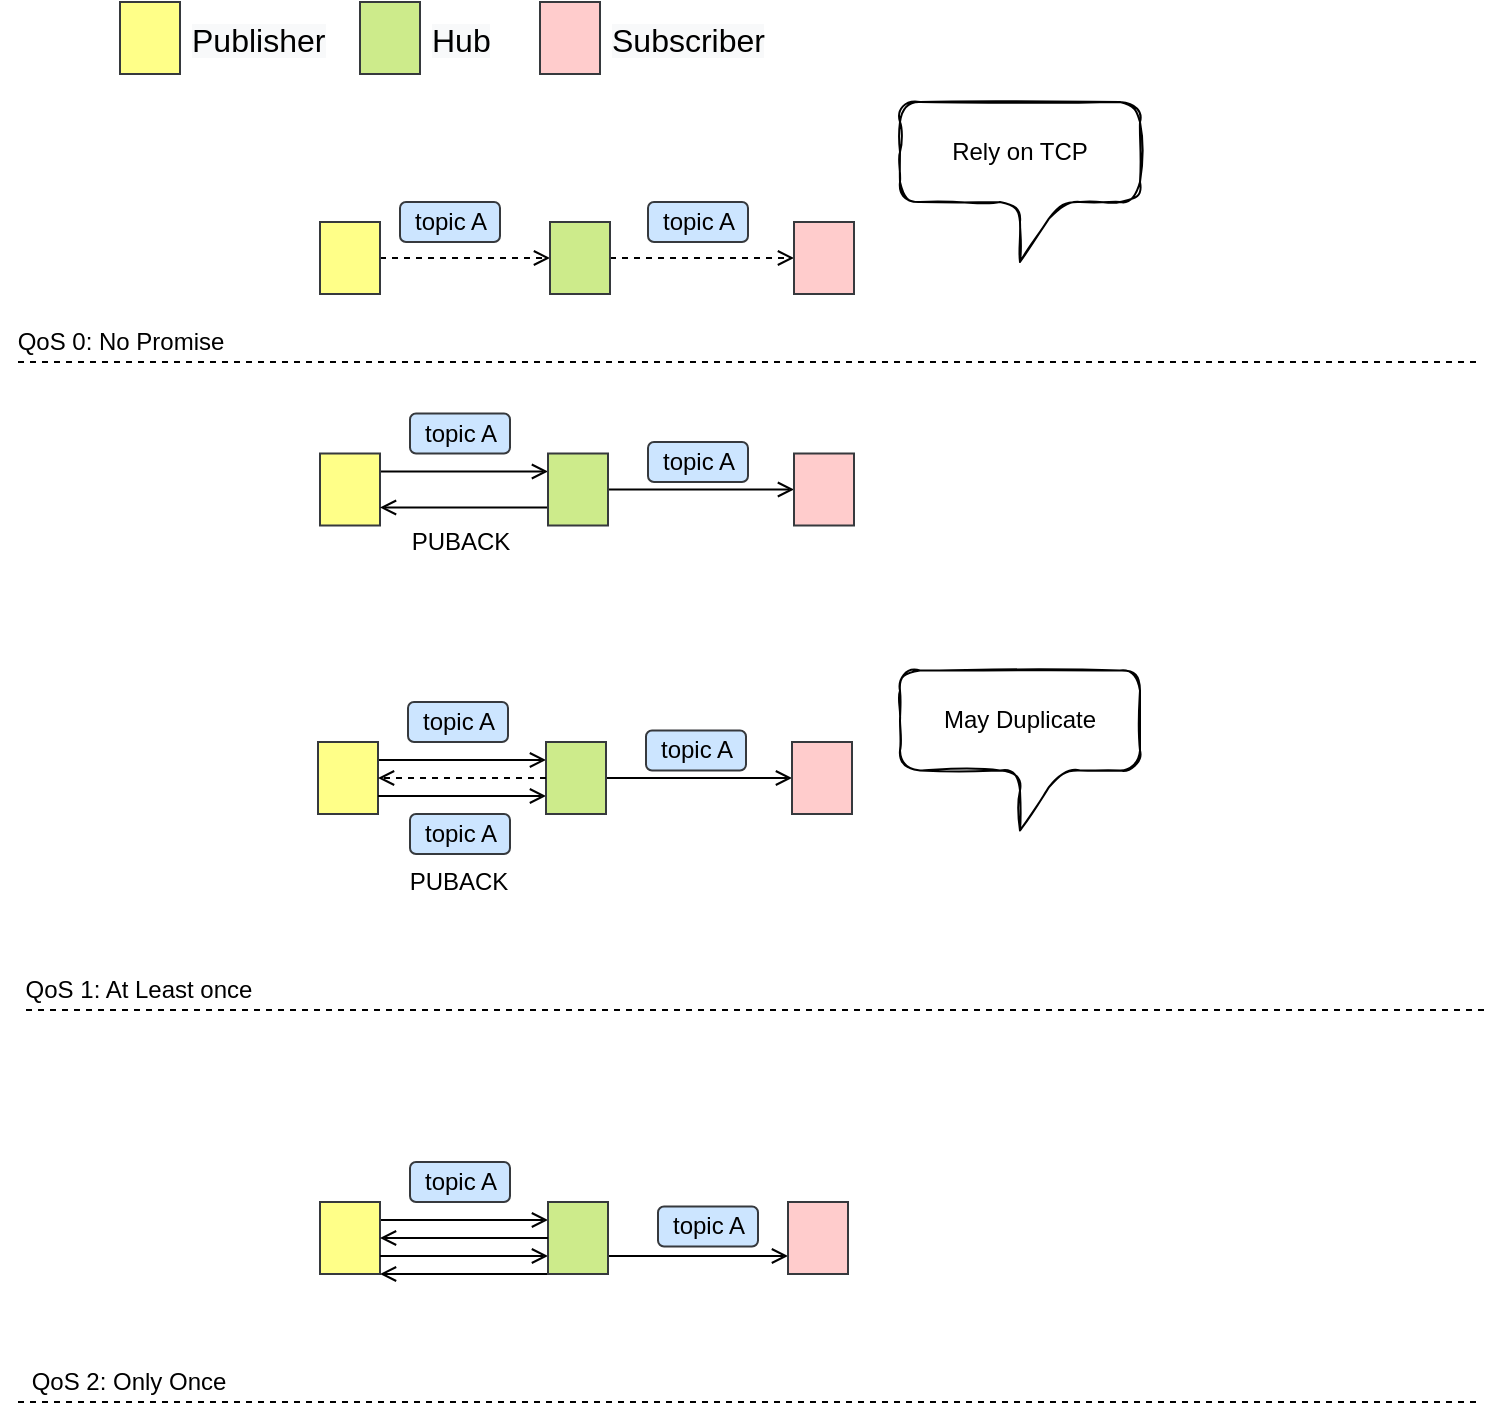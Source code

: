 <mxfile version="14.1.2" type="github">
  <diagram id="d5C1NlIDNqyybXJe1lSA" name="第 1 页">
    <mxGraphModel dx="1354" dy="754" grid="1" gridSize="10" guides="1" tooltips="1" connect="1" arrows="1" fold="1" page="1" pageScale="1" pageWidth="827" pageHeight="1169" math="0" shadow="0">
      <root>
        <mxCell id="0" />
        <mxCell id="1" parent="0" />
        <mxCell id="8tzSQ7U58z_tTc0l7SaX-7" value="topic A" style="text;html=1;align=center;verticalAlign=middle;resizable=0;points=[];autosize=1;fillColor=#cce5ff;strokeColor=#36393d;rounded=1;" vertex="1" parent="1">
          <mxGeometry x="240" y="180" width="50" height="20" as="geometry" />
        </mxCell>
        <mxCell id="8tzSQ7U58z_tTc0l7SaX-9" value="topic A" style="text;html=1;align=center;verticalAlign=middle;resizable=0;points=[];autosize=1;rounded=1;fillColor=#cce5ff;strokeColor=#36393d;" vertex="1" parent="1">
          <mxGeometry x="364" y="180" width="50" height="20" as="geometry" />
        </mxCell>
        <mxCell id="8tzSQ7U58z_tTc0l7SaX-12" value="" style="endArrow=none;dashed=1;html=1;" edge="1" parent="1">
          <mxGeometry width="50" height="50" relative="1" as="geometry">
            <mxPoint x="49" y="260" as="sourcePoint" />
            <mxPoint x="779" y="260" as="targetPoint" />
          </mxGeometry>
        </mxCell>
        <mxCell id="8tzSQ7U58z_tTc0l7SaX-13" value="QoS 0: No Promise" style="text;html=1;align=center;verticalAlign=middle;resizable=0;points=[];autosize=1;" vertex="1" parent="1">
          <mxGeometry x="40" y="240" width="120" height="20" as="geometry" />
        </mxCell>
        <mxCell id="8tzSQ7U58z_tTc0l7SaX-15" value="" style="endArrow=none;dashed=1;html=1;" edge="1" parent="1">
          <mxGeometry width="50" height="50" relative="1" as="geometry">
            <mxPoint x="53" y="584" as="sourcePoint" />
            <mxPoint x="783" y="584" as="targetPoint" />
          </mxGeometry>
        </mxCell>
        <mxCell id="8tzSQ7U58z_tTc0l7SaX-16" value="QoS 1: At Least once" style="text;html=1;align=center;verticalAlign=middle;resizable=0;points=[];autosize=1;" vertex="1" parent="1">
          <mxGeometry x="44" y="564" width="130" height="20" as="geometry" />
        </mxCell>
        <mxCell id="8tzSQ7U58z_tTc0l7SaX-17" value="" style="endArrow=none;dashed=1;html=1;" edge="1" parent="1">
          <mxGeometry width="50" height="50" relative="1" as="geometry">
            <mxPoint x="49" y="780" as="sourcePoint" />
            <mxPoint x="779" y="780" as="targetPoint" />
          </mxGeometry>
        </mxCell>
        <mxCell id="8tzSQ7U58z_tTc0l7SaX-18" value="QoS 2: Only Once" style="text;html=1;align=center;verticalAlign=middle;resizable=0;points=[];autosize=1;" vertex="1" parent="1">
          <mxGeometry x="49" y="760" width="110" height="20" as="geometry" />
        </mxCell>
        <mxCell id="8tzSQ7U58z_tTc0l7SaX-23" value="topic A" style="text;html=1;align=center;verticalAlign=middle;resizable=0;points=[];autosize=1;shadow=0;fillColor=#cce5ff;strokeColor=#36393d;rounded=1;" vertex="1" parent="1">
          <mxGeometry x="245" y="285.75" width="50" height="20" as="geometry" />
        </mxCell>
        <mxCell id="8tzSQ7U58z_tTc0l7SaX-25" value="topic A" style="text;html=1;align=center;verticalAlign=middle;resizable=0;points=[];autosize=1;rounded=1;fillColor=#cce5ff;strokeColor=#36393d;" vertex="1" parent="1">
          <mxGeometry x="364" y="300" width="50" height="20" as="geometry" />
        </mxCell>
        <mxCell id="8tzSQ7U58z_tTc0l7SaX-29" value="PUBACK" style="text;html=1;align=center;verticalAlign=middle;resizable=0;points=[];autosize=1;" vertex="1" parent="1">
          <mxGeometry x="240" y="340" width="60" height="20" as="geometry" />
        </mxCell>
        <mxCell id="8tzSQ7U58z_tTc0l7SaX-62" value="Rely on TCP" style="shape=callout;whiteSpace=wrap;html=1;perimeter=calloutPerimeter;rounded=1;shadow=0;sketch=1;" vertex="1" parent="1">
          <mxGeometry x="490" y="130" width="120" height="80" as="geometry" />
        </mxCell>
        <mxCell id="8tzSQ7U58z_tTc0l7SaX-64" value="" style="rounded=0;whiteSpace=wrap;html=1;sketch=0;fontSize=16;fillColor=#ffff88;strokeColor=#36393d;" vertex="1" parent="1">
          <mxGeometry x="100" y="80" width="30" height="36" as="geometry" />
        </mxCell>
        <mxCell id="8tzSQ7U58z_tTc0l7SaX-65" value="&lt;span style=&quot;color: rgb(0, 0, 0); font-family: helvetica; font-size: 16px; font-style: normal; font-weight: 400; letter-spacing: normal; text-align: center; text-indent: 0px; text-transform: none; word-spacing: 0px; background-color: rgb(248, 249, 250); display: inline; float: none;&quot;&gt;Publisher&lt;/span&gt;" style="text;whiteSpace=wrap;html=1;" vertex="1" parent="1">
          <mxGeometry x="134" y="83" width="90" height="30" as="geometry" />
        </mxCell>
        <mxCell id="8tzSQ7U58z_tTc0l7SaX-66" value="" style="rounded=0;whiteSpace=wrap;html=1;sketch=0;fontSize=16;fillColor=#cdeb8b;strokeColor=#36393d;" vertex="1" parent="1">
          <mxGeometry x="220" y="80" width="30" height="36" as="geometry" />
        </mxCell>
        <mxCell id="8tzSQ7U58z_tTc0l7SaX-67" value="&lt;span style=&quot;color: rgb(0 , 0 , 0) ; font-family: &amp;#34;helvetica&amp;#34; ; font-size: 16px ; font-style: normal ; font-weight: 400 ; letter-spacing: normal ; text-align: center ; text-indent: 0px ; text-transform: none ; word-spacing: 0px ; background-color: rgb(248 , 249 , 250) ; display: inline ; float: none&quot;&gt;Hub&lt;/span&gt;" style="text;whiteSpace=wrap;html=1;" vertex="1" parent="1">
          <mxGeometry x="254" y="83" width="90" height="30" as="geometry" />
        </mxCell>
        <mxCell id="8tzSQ7U58z_tTc0l7SaX-68" value="" style="rounded=0;whiteSpace=wrap;html=1;sketch=0;fontSize=16;fillColor=#ffcccc;strokeColor=#36393d;" vertex="1" parent="1">
          <mxGeometry x="310" y="80" width="30" height="36" as="geometry" />
        </mxCell>
        <mxCell id="8tzSQ7U58z_tTc0l7SaX-69" value="&lt;span style=&quot;color: rgb(0 , 0 , 0) ; font-family: &amp;#34;helvetica&amp;#34; ; font-size: 16px ; font-style: normal ; font-weight: 400 ; letter-spacing: normal ; text-align: center ; text-indent: 0px ; text-transform: none ; word-spacing: 0px ; background-color: rgb(248 , 249 , 250) ; display: inline ; float: none&quot;&gt;Subscriber&lt;/span&gt;" style="text;whiteSpace=wrap;html=1;" vertex="1" parent="1">
          <mxGeometry x="344" y="83" width="90" height="30" as="geometry" />
        </mxCell>
        <mxCell id="8tzSQ7U58z_tTc0l7SaX-74" style="edgeStyle=orthogonalEdgeStyle;rounded=0;orthogonalLoop=1;jettySize=auto;html=1;exitX=1;exitY=0.5;exitDx=0;exitDy=0;entryX=0;entryY=0.5;entryDx=0;entryDy=0;shadow=0;gradientColor=none;endArrow=open;endFill=0;dashed=1;" edge="1" parent="1" source="8tzSQ7U58z_tTc0l7SaX-70" target="8tzSQ7U58z_tTc0l7SaX-71">
          <mxGeometry relative="1" as="geometry" />
        </mxCell>
        <mxCell id="8tzSQ7U58z_tTc0l7SaX-70" value="" style="rounded=0;whiteSpace=wrap;html=1;sketch=0;fontSize=16;fillColor=#ffff88;strokeColor=#36393d;" vertex="1" parent="1">
          <mxGeometry x="200" y="190" width="30" height="36" as="geometry" />
        </mxCell>
        <mxCell id="8tzSQ7U58z_tTc0l7SaX-75" style="edgeStyle=orthogonalEdgeStyle;rounded=0;orthogonalLoop=1;jettySize=auto;html=1;exitX=1;exitY=0.5;exitDx=0;exitDy=0;entryX=0;entryY=0.5;entryDx=0;entryDy=0;shadow=0;dashed=1;endArrow=open;endFill=0;gradientColor=none;" edge="1" parent="1" source="8tzSQ7U58z_tTc0l7SaX-71" target="8tzSQ7U58z_tTc0l7SaX-72">
          <mxGeometry relative="1" as="geometry" />
        </mxCell>
        <mxCell id="8tzSQ7U58z_tTc0l7SaX-71" value="" style="rounded=0;whiteSpace=wrap;html=1;sketch=0;fontSize=16;fillColor=#cdeb8b;strokeColor=#36393d;" vertex="1" parent="1">
          <mxGeometry x="315" y="190" width="30" height="36" as="geometry" />
        </mxCell>
        <mxCell id="8tzSQ7U58z_tTc0l7SaX-72" value="" style="rounded=0;whiteSpace=wrap;html=1;sketch=0;fontSize=16;fillColor=#ffcccc;strokeColor=#36393d;" vertex="1" parent="1">
          <mxGeometry x="437" y="190" width="30" height="36" as="geometry" />
        </mxCell>
        <mxCell id="8tzSQ7U58z_tTc0l7SaX-77" value="May Duplicate" style="shape=callout;whiteSpace=wrap;html=1;perimeter=calloutPerimeter;rounded=1;shadow=0;sketch=1;" vertex="1" parent="1">
          <mxGeometry x="490" y="414.25" width="120" height="80" as="geometry" />
        </mxCell>
        <mxCell id="8tzSQ7U58z_tTc0l7SaX-81" style="edgeStyle=orthogonalEdgeStyle;rounded=0;orthogonalLoop=1;jettySize=auto;html=1;exitX=1;exitY=0.25;exitDx=0;exitDy=0;entryX=0;entryY=0.25;entryDx=0;entryDy=0;shadow=0;endArrow=open;endFill=0;gradientColor=none;" edge="1" parent="1" source="8tzSQ7U58z_tTc0l7SaX-78" target="8tzSQ7U58z_tTc0l7SaX-79">
          <mxGeometry relative="1" as="geometry" />
        </mxCell>
        <mxCell id="8tzSQ7U58z_tTc0l7SaX-78" value="" style="rounded=0;whiteSpace=wrap;html=1;sketch=0;fontSize=16;fillColor=#ffff88;strokeColor=#36393d;" vertex="1" parent="1">
          <mxGeometry x="200" y="305.75" width="30" height="36" as="geometry" />
        </mxCell>
        <mxCell id="8tzSQ7U58z_tTc0l7SaX-82" style="edgeStyle=orthogonalEdgeStyle;rounded=0;orthogonalLoop=1;jettySize=auto;html=1;exitX=0;exitY=0.75;exitDx=0;exitDy=0;entryX=1;entryY=0.75;entryDx=0;entryDy=0;shadow=0;endArrow=open;endFill=0;gradientColor=none;" edge="1" parent="1" source="8tzSQ7U58z_tTc0l7SaX-79" target="8tzSQ7U58z_tTc0l7SaX-78">
          <mxGeometry relative="1" as="geometry" />
        </mxCell>
        <mxCell id="8tzSQ7U58z_tTc0l7SaX-83" style="edgeStyle=orthogonalEdgeStyle;rounded=0;orthogonalLoop=1;jettySize=auto;html=1;exitX=1;exitY=0.5;exitDx=0;exitDy=0;shadow=0;endArrow=open;endFill=0;gradientColor=none;" edge="1" parent="1" source="8tzSQ7U58z_tTc0l7SaX-79" target="8tzSQ7U58z_tTc0l7SaX-80">
          <mxGeometry relative="1" as="geometry" />
        </mxCell>
        <mxCell id="8tzSQ7U58z_tTc0l7SaX-79" value="" style="rounded=0;whiteSpace=wrap;html=1;sketch=0;fontSize=16;fillColor=#cdeb8b;strokeColor=#36393d;" vertex="1" parent="1">
          <mxGeometry x="314" y="305.75" width="30" height="36" as="geometry" />
        </mxCell>
        <mxCell id="8tzSQ7U58z_tTc0l7SaX-80" value="" style="rounded=0;whiteSpace=wrap;html=1;sketch=0;fontSize=16;fillColor=#ffcccc;strokeColor=#36393d;" vertex="1" parent="1">
          <mxGeometry x="437" y="305.75" width="30" height="36" as="geometry" />
        </mxCell>
        <mxCell id="8tzSQ7U58z_tTc0l7SaX-84" value="topic A" style="text;html=1;align=center;verticalAlign=middle;resizable=0;points=[];autosize=1;shadow=0;fillColor=#cce5ff;strokeColor=#36393d;rounded=1;" vertex="1" parent="1">
          <mxGeometry x="244" y="430" width="50" height="20" as="geometry" />
        </mxCell>
        <mxCell id="8tzSQ7U58z_tTc0l7SaX-85" value="topic A" style="text;html=1;align=center;verticalAlign=middle;resizable=0;points=[];autosize=1;rounded=1;fillColor=#cce5ff;strokeColor=#36393d;" vertex="1" parent="1">
          <mxGeometry x="363" y="444.25" width="50" height="20" as="geometry" />
        </mxCell>
        <mxCell id="8tzSQ7U58z_tTc0l7SaX-86" value="PUBACK" style="text;html=1;align=center;verticalAlign=middle;resizable=0;points=[];autosize=1;" vertex="1" parent="1">
          <mxGeometry x="239" y="510" width="60" height="20" as="geometry" />
        </mxCell>
        <mxCell id="8tzSQ7U58z_tTc0l7SaX-87" style="edgeStyle=orthogonalEdgeStyle;rounded=0;orthogonalLoop=1;jettySize=auto;html=1;exitX=1;exitY=0.25;exitDx=0;exitDy=0;entryX=0;entryY=0.25;entryDx=0;entryDy=0;shadow=0;endArrow=open;endFill=0;gradientColor=none;" edge="1" parent="1" source="8tzSQ7U58z_tTc0l7SaX-88" target="8tzSQ7U58z_tTc0l7SaX-91">
          <mxGeometry relative="1" as="geometry" />
        </mxCell>
        <mxCell id="8tzSQ7U58z_tTc0l7SaX-88" value="" style="rounded=0;whiteSpace=wrap;html=1;sketch=0;fontSize=16;fillColor=#ffff88;strokeColor=#36393d;" vertex="1" parent="1">
          <mxGeometry x="199" y="450" width="30" height="36" as="geometry" />
        </mxCell>
        <mxCell id="8tzSQ7U58z_tTc0l7SaX-89" style="edgeStyle=orthogonalEdgeStyle;rounded=0;orthogonalLoop=1;jettySize=auto;html=1;exitX=1;exitY=0.75;exitDx=0;exitDy=0;shadow=0;endArrow=open;endFill=0;gradientColor=none;entryX=0;entryY=0.75;entryDx=0;entryDy=0;" edge="1" parent="1" source="8tzSQ7U58z_tTc0l7SaX-88" target="8tzSQ7U58z_tTc0l7SaX-91">
          <mxGeometry relative="1" as="geometry">
            <mxPoint x="380" y="520" as="targetPoint" />
          </mxGeometry>
        </mxCell>
        <mxCell id="8tzSQ7U58z_tTc0l7SaX-90" style="edgeStyle=orthogonalEdgeStyle;rounded=0;orthogonalLoop=1;jettySize=auto;html=1;exitX=1;exitY=0.5;exitDx=0;exitDy=0;shadow=0;endArrow=open;endFill=0;gradientColor=none;" edge="1" parent="1" source="8tzSQ7U58z_tTc0l7SaX-91" target="8tzSQ7U58z_tTc0l7SaX-92">
          <mxGeometry relative="1" as="geometry" />
        </mxCell>
        <mxCell id="8tzSQ7U58z_tTc0l7SaX-91" value="" style="rounded=0;whiteSpace=wrap;html=1;sketch=0;fontSize=16;fillColor=#cdeb8b;strokeColor=#36393d;" vertex="1" parent="1">
          <mxGeometry x="313" y="450" width="30" height="36" as="geometry" />
        </mxCell>
        <mxCell id="8tzSQ7U58z_tTc0l7SaX-92" value="" style="rounded=0;whiteSpace=wrap;html=1;sketch=0;fontSize=16;fillColor=#ffcccc;strokeColor=#36393d;" vertex="1" parent="1">
          <mxGeometry x="436" y="450" width="30" height="36" as="geometry" />
        </mxCell>
        <mxCell id="8tzSQ7U58z_tTc0l7SaX-93" style="edgeStyle=orthogonalEdgeStyle;rounded=0;orthogonalLoop=1;jettySize=auto;html=1;exitX=0;exitY=0.5;exitDx=0;exitDy=0;entryX=1;entryY=0.5;entryDx=0;entryDy=0;shadow=0;gradientColor=none;endArrow=open;endFill=0;dashed=1;" edge="1" parent="1" source="8tzSQ7U58z_tTc0l7SaX-91" target="8tzSQ7U58z_tTc0l7SaX-88">
          <mxGeometry relative="1" as="geometry">
            <mxPoint x="240" y="218" as="sourcePoint" />
            <mxPoint x="325" y="218" as="targetPoint" />
          </mxGeometry>
        </mxCell>
        <mxCell id="8tzSQ7U58z_tTc0l7SaX-94" value="topic A" style="text;html=1;align=center;verticalAlign=middle;resizable=0;points=[];autosize=1;shadow=0;fillColor=#cce5ff;strokeColor=#36393d;rounded=1;" vertex="1" parent="1">
          <mxGeometry x="245" y="486" width="50" height="20" as="geometry" />
        </mxCell>
        <mxCell id="8tzSQ7U58z_tTc0l7SaX-96" value="topic A" style="text;html=1;align=center;verticalAlign=middle;resizable=0;points=[];autosize=1;shadow=0;fillColor=#cce5ff;strokeColor=#36393d;rounded=1;" vertex="1" parent="1">
          <mxGeometry x="245" y="660" width="50" height="20" as="geometry" />
        </mxCell>
        <mxCell id="8tzSQ7U58z_tTc0l7SaX-97" value="topic A" style="text;html=1;align=center;verticalAlign=middle;resizable=0;points=[];autosize=1;rounded=1;fillColor=#cce5ff;strokeColor=#36393d;" vertex="1" parent="1">
          <mxGeometry x="369" y="682.25" width="50" height="20" as="geometry" />
        </mxCell>
        <mxCell id="8tzSQ7U58z_tTc0l7SaX-99" style="edgeStyle=orthogonalEdgeStyle;rounded=0;orthogonalLoop=1;jettySize=auto;html=1;exitX=1;exitY=0.25;exitDx=0;exitDy=0;entryX=0;entryY=0.25;entryDx=0;entryDy=0;shadow=0;endArrow=open;endFill=0;gradientColor=none;" edge="1" parent="1" source="8tzSQ7U58z_tTc0l7SaX-100" target="8tzSQ7U58z_tTc0l7SaX-103">
          <mxGeometry relative="1" as="geometry" />
        </mxCell>
        <mxCell id="8tzSQ7U58z_tTc0l7SaX-100" value="" style="rounded=0;whiteSpace=wrap;html=1;sketch=0;fontSize=16;fillColor=#ffff88;strokeColor=#36393d;" vertex="1" parent="1">
          <mxGeometry x="200" y="680" width="30" height="36" as="geometry" />
        </mxCell>
        <mxCell id="8tzSQ7U58z_tTc0l7SaX-101" style="edgeStyle=orthogonalEdgeStyle;rounded=0;orthogonalLoop=1;jettySize=auto;html=1;exitX=1;exitY=0.75;exitDx=0;exitDy=0;shadow=0;endArrow=open;endFill=0;gradientColor=none;entryX=0;entryY=0.75;entryDx=0;entryDy=0;" edge="1" parent="1" source="8tzSQ7U58z_tTc0l7SaX-100" target="8tzSQ7U58z_tTc0l7SaX-103">
          <mxGeometry relative="1" as="geometry">
            <mxPoint x="381" y="750" as="targetPoint" />
          </mxGeometry>
        </mxCell>
        <mxCell id="8tzSQ7U58z_tTc0l7SaX-107" style="edgeStyle=orthogonalEdgeStyle;rounded=0;orthogonalLoop=1;jettySize=auto;html=1;exitX=0;exitY=1;exitDx=0;exitDy=0;entryX=1;entryY=1;entryDx=0;entryDy=0;shadow=0;endArrow=open;endFill=0;gradientColor=none;" edge="1" parent="1" source="8tzSQ7U58z_tTc0l7SaX-103" target="8tzSQ7U58z_tTc0l7SaX-100">
          <mxGeometry relative="1" as="geometry">
            <Array as="points">
              <mxPoint x="270" y="716" />
              <mxPoint x="270" y="716" />
            </Array>
          </mxGeometry>
        </mxCell>
        <mxCell id="8tzSQ7U58z_tTc0l7SaX-109" style="edgeStyle=orthogonalEdgeStyle;rounded=0;orthogonalLoop=1;jettySize=auto;html=1;exitX=1;exitY=0.75;exitDx=0;exitDy=0;entryX=0;entryY=0.75;entryDx=0;entryDy=0;shadow=0;endArrow=open;endFill=0;gradientColor=none;" edge="1" parent="1" source="8tzSQ7U58z_tTc0l7SaX-103" target="8tzSQ7U58z_tTc0l7SaX-104">
          <mxGeometry relative="1" as="geometry" />
        </mxCell>
        <mxCell id="8tzSQ7U58z_tTc0l7SaX-103" value="" style="rounded=0;whiteSpace=wrap;html=1;sketch=0;fontSize=16;fillColor=#cdeb8b;strokeColor=#36393d;" vertex="1" parent="1">
          <mxGeometry x="314" y="680" width="30" height="36" as="geometry" />
        </mxCell>
        <mxCell id="8tzSQ7U58z_tTc0l7SaX-104" value="" style="rounded=0;whiteSpace=wrap;html=1;sketch=0;fontSize=16;fillColor=#ffcccc;strokeColor=#36393d;" vertex="1" parent="1">
          <mxGeometry x="434" y="680" width="30" height="36" as="geometry" />
        </mxCell>
        <mxCell id="8tzSQ7U58z_tTc0l7SaX-105" style="edgeStyle=orthogonalEdgeStyle;rounded=0;orthogonalLoop=1;jettySize=auto;html=1;exitX=0;exitY=0.5;exitDx=0;exitDy=0;entryX=1;entryY=0.5;entryDx=0;entryDy=0;shadow=0;gradientColor=none;endArrow=open;endFill=0;" edge="1" parent="1" source="8tzSQ7U58z_tTc0l7SaX-103" target="8tzSQ7U58z_tTc0l7SaX-100">
          <mxGeometry relative="1" as="geometry">
            <mxPoint x="241" y="448" as="sourcePoint" />
            <mxPoint x="326" y="448" as="targetPoint" />
          </mxGeometry>
        </mxCell>
      </root>
    </mxGraphModel>
  </diagram>
</mxfile>
